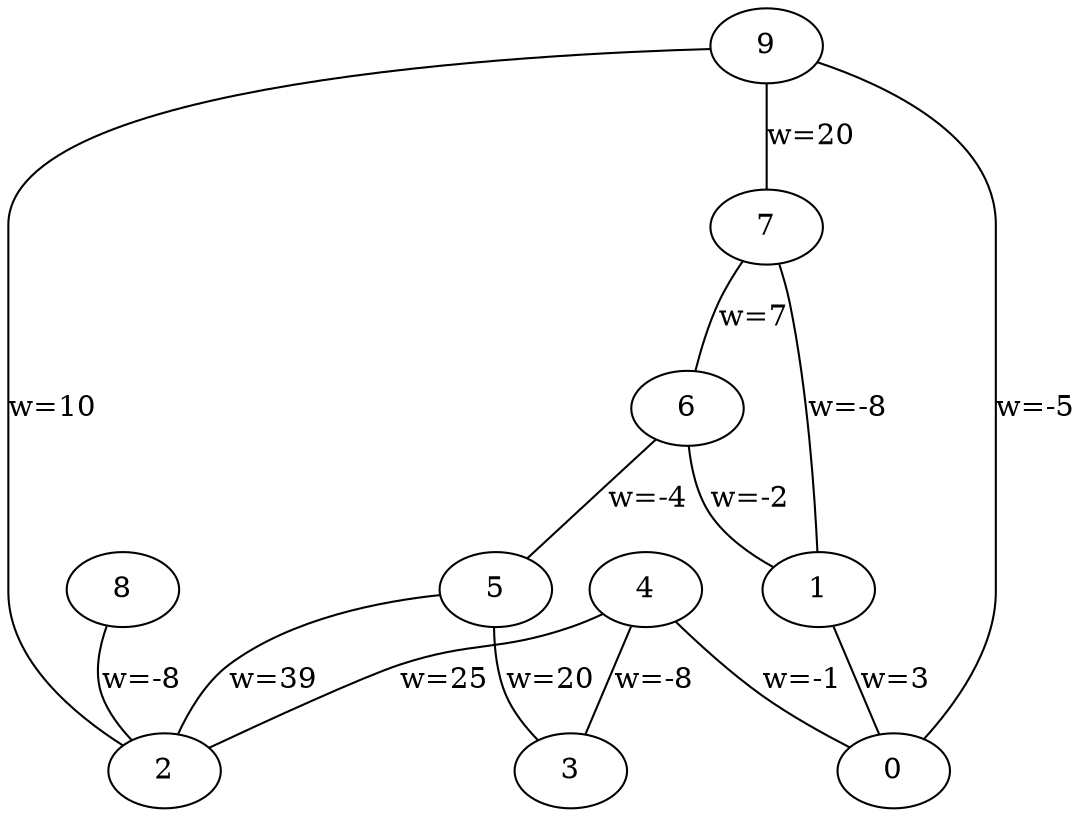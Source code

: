 graph G {
0;
1;
2;
3;
4;
5;
6;
7;
8;
9;
1--0 [label="w=3"];
4--0 [label="w=-1"];
4--2 [label="w=25"];
4--3 [label="w=-8"];
5--2 [label="w=39"];
5--3 [label="w=20"];
6--1 [label="w=-2"];
6--5 [label="w=-4"];
7--1 [label="w=-8"];
7--6 [label="w=7"];
8--2 [label="w=-8"];
9--0 [label="w=-5"];
9--2 [label="w=10"];
9--7 [label="w=20"];
}
